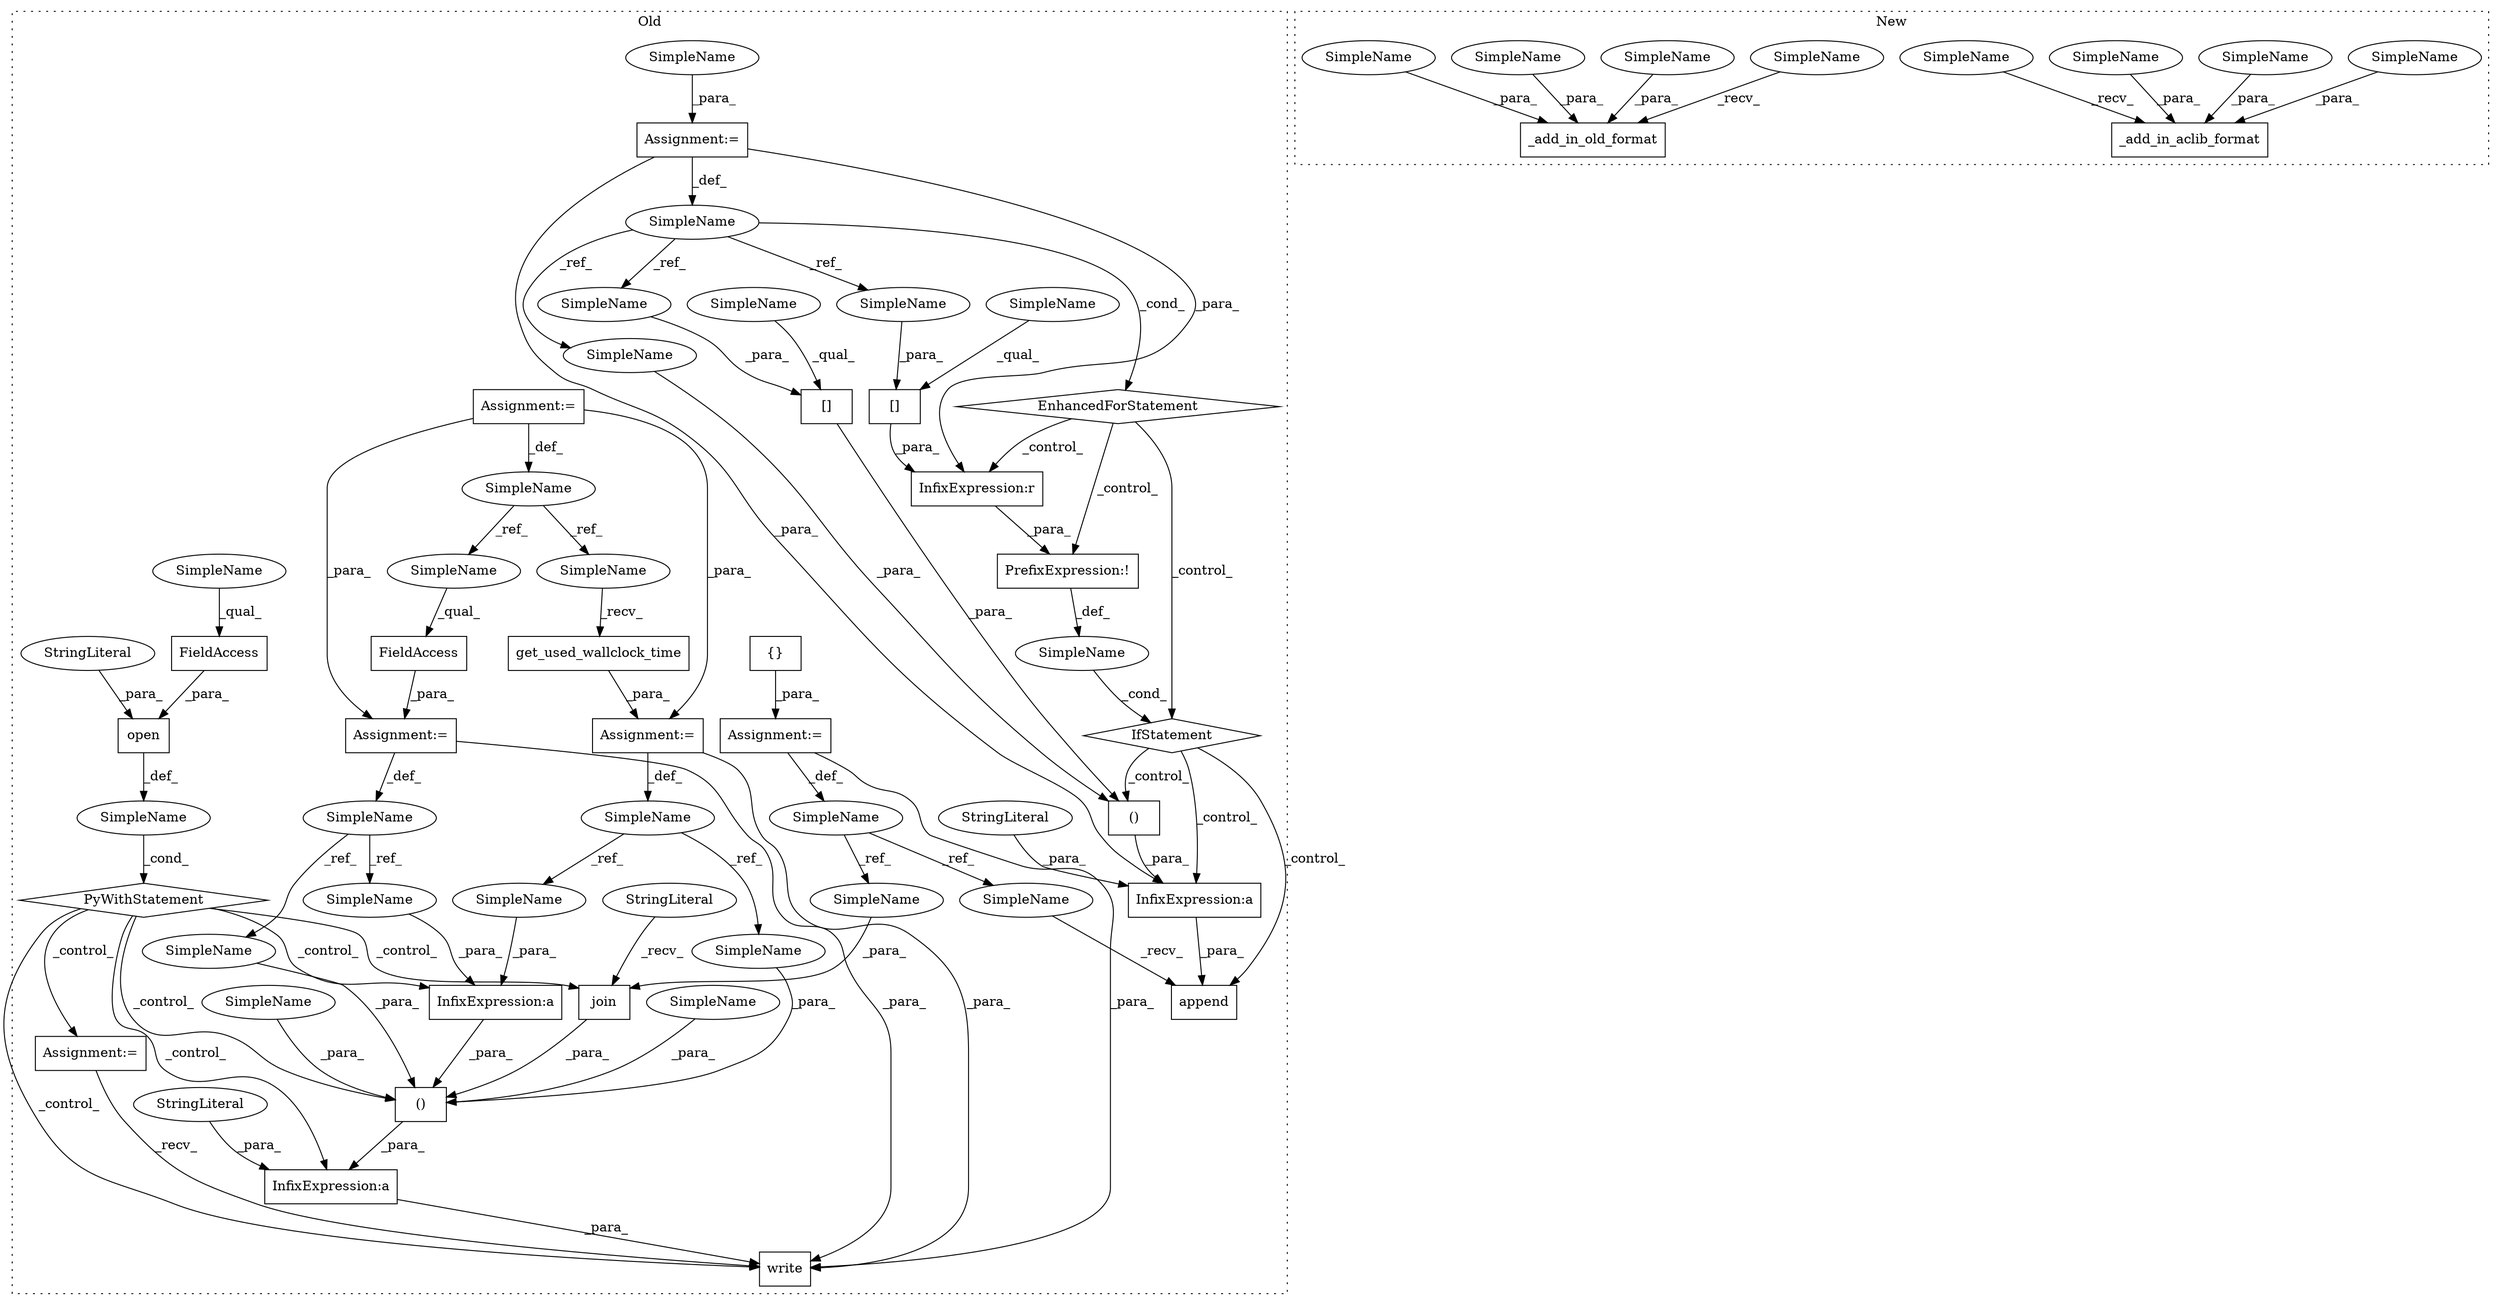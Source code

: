 digraph G {
subgraph cluster0 {
1 [label="[]" a="2" s="1567,1578" l="10,1" shape="box"];
3 [label="()" a="106" s="1553" l="26" shape="box"];
4 [label="PrefixExpression:!" a="38" s="1485" l="1" shape="box"];
5 [label="InfixExpression:a" a="27" s="1541" l="12" shape="box"];
6 [label="[]" a="2" s="1487,1498" l="10,1" shape="box"];
7 [label="InfixExpression:r" a="27" s="1499" l="4" shape="box"];
8 [label="EnhancedForStatement" a="70" s="1401,1471" l="53,2" shape="diamond"];
10 [label="IfStatement" a="25" s="1481,1508" l="4,2" shape="diamond"];
11 [label="SimpleName" a="42" s="1458" l="1" shape="ellipse"];
12 [label="SimpleName" a="42" s="" l="" shape="ellipse"];
13 [label="Assignment:=" a="7" s="1401,1471" l="53,2" shape="box"];
14 [label="StringLiteral" a="45" s="1532" l="9" shape="ellipse"];
15 [label="append" a="32" s="1525,1579" l="7,2" shape="box"];
16 [label="{}" a="4" s="1393" l="2" shape="box"];
17 [label="InfixExpression:a" a="27" s="1786" l="10" shape="box"];
18 [label="InfixExpression:a" a="27" s="1911" l="3" shape="box"];
19 [label="()" a="106" s="1796" l="159" shape="box"];
20 [label="PyWithStatement" a="104" s="1690,1726" l="10,2" shape="diamond"];
21 [label="get_used_wallclock_time" a="32" s="1659" l="25" shape="box"];
22 [label="SimpleName" a="42" s="1287" l="5" shape="ellipse"];
23 [label="FieldAccess" a="22" s="1614" l="18" shape="box"];
24 [label="SimpleName" a="42" s="1638" l="14" shape="ellipse"];
25 [label="SimpleName" a="42" s="" l="" shape="ellipse"];
26 [label="SimpleName" a="42" s="1601" l="12" shape="ellipse"];
27 [label="SimpleName" a="42" s="1376" l="4" shape="ellipse"];
28 [label="join" a="32" s="1945,1954" l="5,1" shape="box"];
29 [label="Assignment:=" a="7" s="1380" l="1" shape="box"];
30 [label="write" a="32" s="1754,1955" l="6,2" shape="box"];
31 [label="Assignment:=" a="7" s="1652" l="1" shape="box"];
32 [label="Assignment:=" a="7" s="1741" l="2" shape="box"];
33 [label="Assignment:=" a="7" s="1613" l="1" shape="box"];
34 [label="Assignment:=" a="7" s="1287" l="5" shape="box"];
35 [label="StringLiteral" a="45" s="1760" l="26" shape="ellipse"];
36 [label="StringLiteral" a="45" s="1940" l="4" shape="ellipse"];
37 [label="open" a="32" s="1700,1725" l="5,1" shape="box"];
38 [label="FieldAccess" a="22" s="1705" l="16" shape="box"];
39 [label="StringLiteral" a="45" s="1722" l="3" shape="ellipse"];
40 [label="SimpleName" a="42" s="1821" l="10" shape="ellipse"];
41 [label="SimpleName" a="42" s="1897" l="14" shape="ellipse"];
42 [label="SimpleName" a="42" s="1844" l="14" shape="ellipse"];
43 [label="SimpleName" a="42" s="1577" l="1" shape="ellipse"];
44 [label="SimpleName" a="42" s="1553" l="1" shape="ellipse"];
45 [label="SimpleName" a="42" s="1497" l="1" shape="ellipse"];
46 [label="SimpleName" a="42" s="1871" l="12" shape="ellipse"];
49 [label="SimpleName" a="42" s="1653" l="5" shape="ellipse"];
50 [label="SimpleName" a="42" s="1614" l="5" shape="ellipse"];
53 [label="SimpleName" a="42" s="1567" l="9" shape="ellipse"];
54 [label="SimpleName" a="42" s="1487" l="9" shape="ellipse"];
55 [label="SimpleName" a="42" s="1462" l="9" shape="ellipse"];
56 [label="SimpleName" a="42" s="1520" l="4" shape="ellipse"];
57 [label="SimpleName" a="42" s="1950" l="4" shape="ellipse"];
58 [label="SimpleName" a="42" s="1705" l="4" shape="ellipse"];
59 [label="SimpleName" a="42" s="1796" l="12" shape="ellipse"];
60 [label="SimpleName" a="42" s="1914" l="12" shape="ellipse"];
label = "Old";
style="dotted";
}
subgraph cluster1 {
2 [label="_add_in_aclib_format" a="32" s="1414,1468" l="21,1" shape="box"];
9 [label="_add_in_old_format" a="32" s="1350,1402" l="19,1" shape="box"];
47 [label="SimpleName" a="42" s="1435" l="10" shape="ellipse"];
48 [label="SimpleName" a="42" s="1369" l="10" shape="ellipse"];
51 [label="SimpleName" a="42" s="1446" l="12" shape="ellipse"];
52 [label="SimpleName" a="42" s="1380" l="12" shape="ellipse"];
61 [label="SimpleName" a="42" s="1459" l="9" shape="ellipse"];
62 [label="SimpleName" a="42" s="1393" l="9" shape="ellipse"];
63 [label="SimpleName" a="42" s="1345" l="4" shape="ellipse"];
64 [label="SimpleName" a="42" s="1409" l="4" shape="ellipse"];
label = "New";
style="dotted";
}
1 -> 3 [label="_para_"];
3 -> 5 [label="_para_"];
4 -> 12 [label="_def_"];
5 -> 15 [label="_para_"];
6 -> 7 [label="_para_"];
7 -> 4 [label="_para_"];
8 -> 4 [label="_control_"];
8 -> 7 [label="_control_"];
8 -> 10 [label="_control_"];
10 -> 3 [label="_control_"];
10 -> 15 [label="_control_"];
10 -> 5 [label="_control_"];
11 -> 8 [label="_cond_"];
11 -> 45 [label="_ref_"];
11 -> 44 [label="_ref_"];
11 -> 43 [label="_ref_"];
12 -> 10 [label="_cond_"];
13 -> 7 [label="_para_"];
13 -> 5 [label="_para_"];
13 -> 11 [label="_def_"];
14 -> 5 [label="_para_"];
16 -> 29 [label="_para_"];
17 -> 30 [label="_para_"];
18 -> 19 [label="_para_"];
19 -> 17 [label="_para_"];
20 -> 18 [label="_control_"];
20 -> 28 [label="_control_"];
20 -> 19 [label="_control_"];
20 -> 32 [label="_control_"];
20 -> 17 [label="_control_"];
20 -> 30 [label="_control_"];
21 -> 31 [label="_para_"];
22 -> 49 [label="_ref_"];
22 -> 50 [label="_ref_"];
23 -> 33 [label="_para_"];
24 -> 41 [label="_ref_"];
24 -> 42 [label="_ref_"];
25 -> 20 [label="_cond_"];
26 -> 60 [label="_ref_"];
26 -> 59 [label="_ref_"];
27 -> 57 [label="_ref_"];
27 -> 56 [label="_ref_"];
28 -> 19 [label="_para_"];
29 -> 27 [label="_def_"];
29 -> 30 [label="_para_"];
31 -> 24 [label="_def_"];
31 -> 30 [label="_para_"];
32 -> 30 [label="_recv_"];
33 -> 30 [label="_para_"];
33 -> 26 [label="_def_"];
34 -> 33 [label="_para_"];
34 -> 22 [label="_def_"];
34 -> 31 [label="_para_"];
35 -> 17 [label="_para_"];
36 -> 28 [label="_recv_"];
37 -> 25 [label="_def_"];
38 -> 37 [label="_para_"];
39 -> 37 [label="_para_"];
40 -> 19 [label="_para_"];
41 -> 18 [label="_para_"];
42 -> 19 [label="_para_"];
43 -> 1 [label="_para_"];
44 -> 3 [label="_para_"];
45 -> 6 [label="_para_"];
46 -> 19 [label="_para_"];
47 -> 2 [label="_para_"];
48 -> 9 [label="_para_"];
49 -> 21 [label="_recv_"];
50 -> 23 [label="_qual_"];
51 -> 2 [label="_para_"];
52 -> 9 [label="_para_"];
53 -> 1 [label="_qual_"];
54 -> 6 [label="_qual_"];
55 -> 13 [label="_para_"];
56 -> 15 [label="_recv_"];
57 -> 28 [label="_para_"];
58 -> 38 [label="_qual_"];
59 -> 19 [label="_para_"];
60 -> 18 [label="_para_"];
61 -> 2 [label="_para_"];
62 -> 9 [label="_para_"];
63 -> 9 [label="_recv_"];
64 -> 2 [label="_recv_"];
}